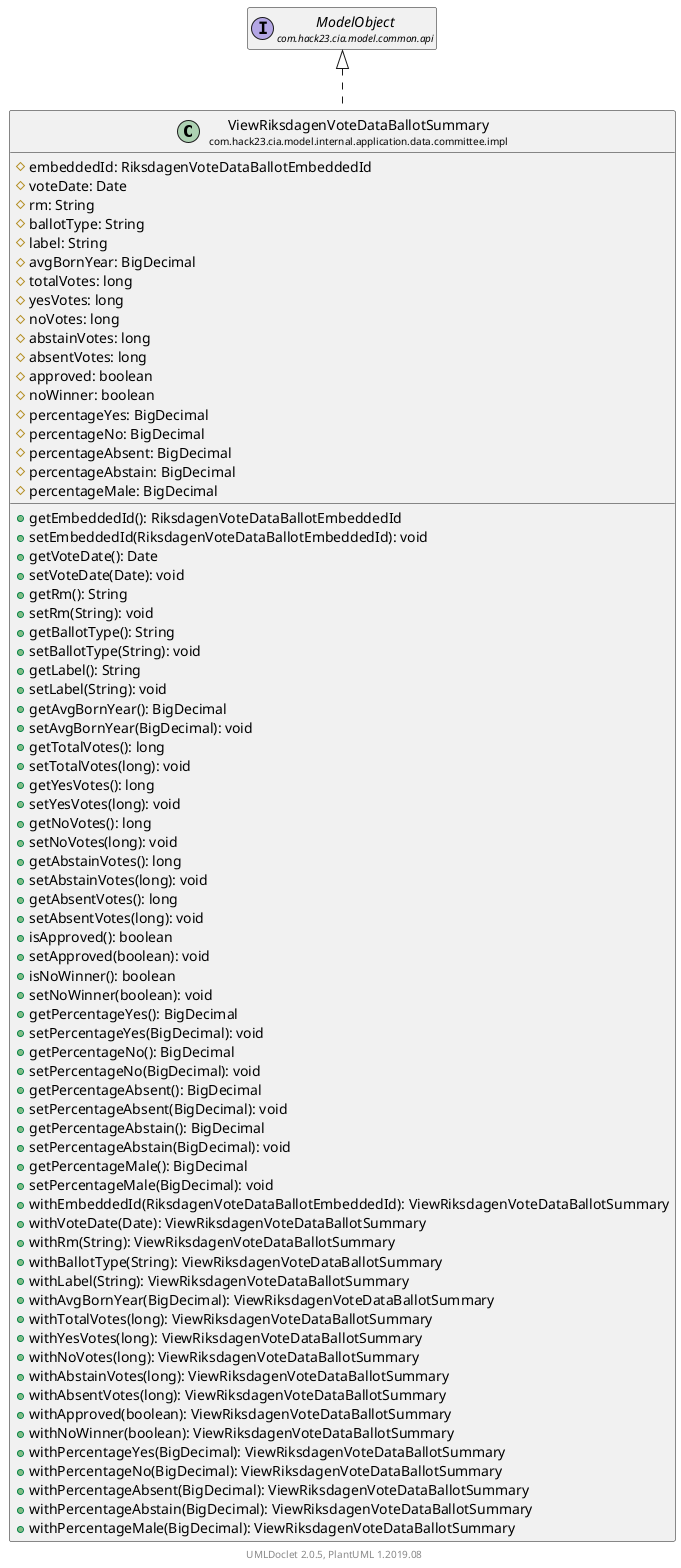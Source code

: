 @startuml
    set namespaceSeparator none
    hide empty fields
    hide empty methods

    class "<size:14>ViewRiksdagenVoteDataBallotSummary\n<size:10>com.hack23.cia.model.internal.application.data.committee.impl" as com.hack23.cia.model.internal.application.data.committee.impl.ViewRiksdagenVoteDataBallotSummary [[ViewRiksdagenVoteDataBallotSummary.html]] {
        #embeddedId: RiksdagenVoteDataBallotEmbeddedId
        #voteDate: Date
        #rm: String
        #ballotType: String
        #label: String
        #avgBornYear: BigDecimal
        #totalVotes: long
        #yesVotes: long
        #noVotes: long
        #abstainVotes: long
        #absentVotes: long
        #approved: boolean
        #noWinner: boolean
        #percentageYes: BigDecimal
        #percentageNo: BigDecimal
        #percentageAbsent: BigDecimal
        #percentageAbstain: BigDecimal
        #percentageMale: BigDecimal
        +getEmbeddedId(): RiksdagenVoteDataBallotEmbeddedId
        +setEmbeddedId(RiksdagenVoteDataBallotEmbeddedId): void
        +getVoteDate(): Date
        +setVoteDate(Date): void
        +getRm(): String
        +setRm(String): void
        +getBallotType(): String
        +setBallotType(String): void
        +getLabel(): String
        +setLabel(String): void
        +getAvgBornYear(): BigDecimal
        +setAvgBornYear(BigDecimal): void
        +getTotalVotes(): long
        +setTotalVotes(long): void
        +getYesVotes(): long
        +setYesVotes(long): void
        +getNoVotes(): long
        +setNoVotes(long): void
        +getAbstainVotes(): long
        +setAbstainVotes(long): void
        +getAbsentVotes(): long
        +setAbsentVotes(long): void
        +isApproved(): boolean
        +setApproved(boolean): void
        +isNoWinner(): boolean
        +setNoWinner(boolean): void
        +getPercentageYes(): BigDecimal
        +setPercentageYes(BigDecimal): void
        +getPercentageNo(): BigDecimal
        +setPercentageNo(BigDecimal): void
        +getPercentageAbsent(): BigDecimal
        +setPercentageAbsent(BigDecimal): void
        +getPercentageAbstain(): BigDecimal
        +setPercentageAbstain(BigDecimal): void
        +getPercentageMale(): BigDecimal
        +setPercentageMale(BigDecimal): void
        +withEmbeddedId(RiksdagenVoteDataBallotEmbeddedId): ViewRiksdagenVoteDataBallotSummary
        +withVoteDate(Date): ViewRiksdagenVoteDataBallotSummary
        +withRm(String): ViewRiksdagenVoteDataBallotSummary
        +withBallotType(String): ViewRiksdagenVoteDataBallotSummary
        +withLabel(String): ViewRiksdagenVoteDataBallotSummary
        +withAvgBornYear(BigDecimal): ViewRiksdagenVoteDataBallotSummary
        +withTotalVotes(long): ViewRiksdagenVoteDataBallotSummary
        +withYesVotes(long): ViewRiksdagenVoteDataBallotSummary
        +withNoVotes(long): ViewRiksdagenVoteDataBallotSummary
        +withAbstainVotes(long): ViewRiksdagenVoteDataBallotSummary
        +withAbsentVotes(long): ViewRiksdagenVoteDataBallotSummary
        +withApproved(boolean): ViewRiksdagenVoteDataBallotSummary
        +withNoWinner(boolean): ViewRiksdagenVoteDataBallotSummary
        +withPercentageYes(BigDecimal): ViewRiksdagenVoteDataBallotSummary
        +withPercentageNo(BigDecimal): ViewRiksdagenVoteDataBallotSummary
        +withPercentageAbsent(BigDecimal): ViewRiksdagenVoteDataBallotSummary
        +withPercentageAbstain(BigDecimal): ViewRiksdagenVoteDataBallotSummary
        +withPercentageMale(BigDecimal): ViewRiksdagenVoteDataBallotSummary
    }

    interface "<size:14>ModelObject\n<size:10>com.hack23.cia.model.common.api" as com.hack23.cia.model.common.api.ModelObject

    com.hack23.cia.model.common.api.ModelObject <|.. com.hack23.cia.model.internal.application.data.committee.impl.ViewRiksdagenVoteDataBallotSummary

    center footer UMLDoclet 2.0.5, PlantUML 1.2019.08
@enduml
